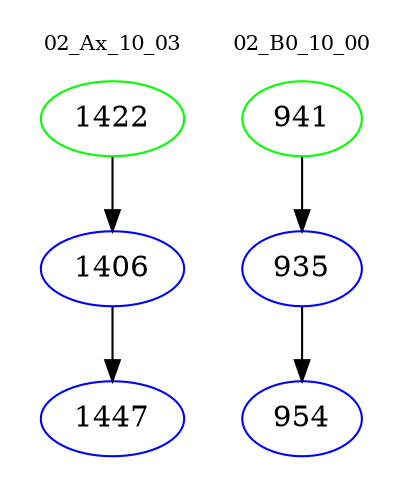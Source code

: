 digraph{
subgraph cluster_0 {
color = white
label = "02_Ax_10_03";
fontsize=10;
T0_1422 [label="1422", color="green"]
T0_1422 -> T0_1406 [color="black"]
T0_1406 [label="1406", color="blue"]
T0_1406 -> T0_1447 [color="black"]
T0_1447 [label="1447", color="blue"]
}
subgraph cluster_1 {
color = white
label = "02_B0_10_00";
fontsize=10;
T1_941 [label="941", color="green"]
T1_941 -> T1_935 [color="black"]
T1_935 [label="935", color="blue"]
T1_935 -> T1_954 [color="black"]
T1_954 [label="954", color="blue"]
}
}
